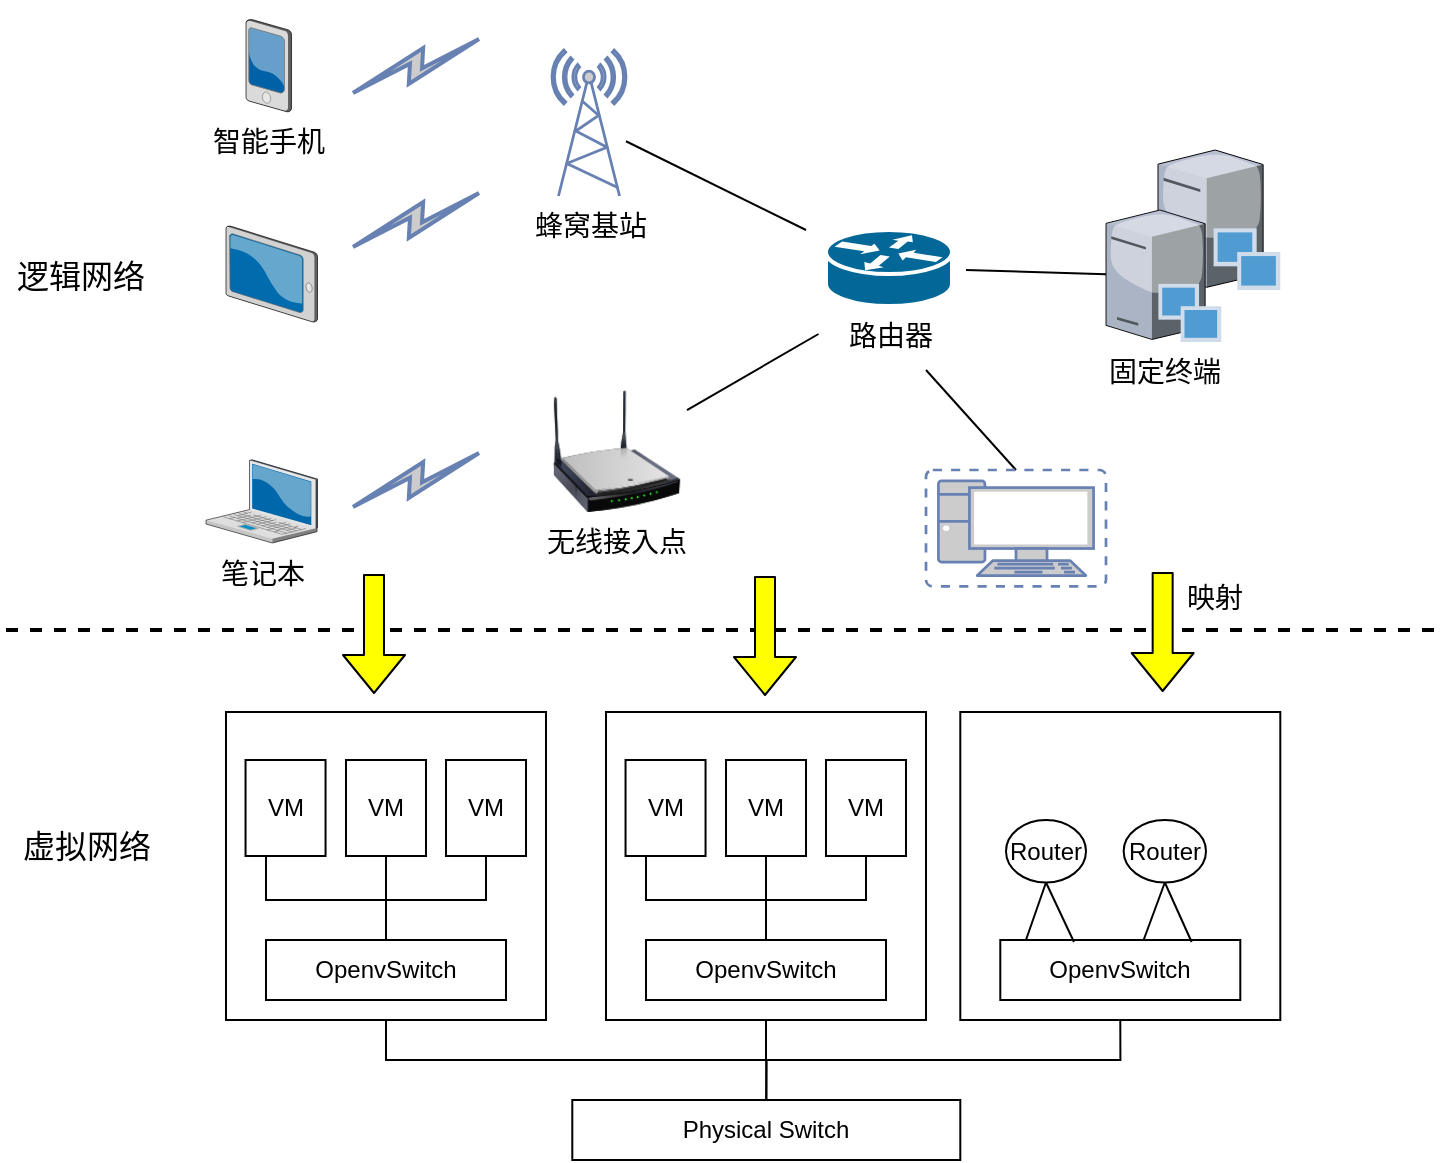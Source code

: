 <mxfile version="12.9.5" type="github">
  <diagram id="KmwrGCwzeyCqLZFn_2tw" name="逻辑网络与虚拟网络">
    <mxGraphModel dx="946" dy="467" grid="0" gridSize="10" guides="1" tooltips="1" connect="1" arrows="1" fold="1" page="1" pageScale="1" pageWidth="827" pageHeight="1169" math="0" shadow="0">
      <root>
        <mxCell id="0" />
        <mxCell id="1" parent="0" />
        <mxCell id="YLXUXDJp3LFLk9qvPLuZ-22" style="edgeStyle=none;rounded=0;orthogonalLoop=1;jettySize=auto;html=1;endArrow=none;endFill=0;" parent="1" source="3VEoIM8ZX6iH1CT_TiHG-1" edge="1">
          <mxGeometry relative="1" as="geometry">
            <mxPoint x="390" y="300" as="sourcePoint" />
            <mxPoint x="456.24" y="252" as="targetPoint" />
          </mxGeometry>
        </mxCell>
        <mxCell id="YLXUXDJp3LFLk9qvPLuZ-1" value="&lt;font style=&quot;font-size: 14px&quot; color=&quot;#000000&quot;&gt;蜂窝基站&lt;/font&gt;" style="fontColor=#0066CC;verticalAlign=top;verticalLabelPosition=bottom;labelPosition=center;align=center;html=1;outlineConnect=0;fillColor=#CCCCCC;strokeColor=#6881B3;gradientColor=none;gradientDirection=north;strokeWidth=2;shape=mxgraph.networks.radio_tower;" parent="1" vertex="1">
          <mxGeometry x="323" y="110" width="37" height="73" as="geometry" />
        </mxCell>
        <mxCell id="YLXUXDJp3LFLk9qvPLuZ-3" value="" style="verticalLabelPosition=bottom;aspect=fixed;html=1;verticalAlign=top;strokeColor=none;align=center;outlineConnect=0;shape=mxgraph.citrix.provisioning_server;" parent="1" vertex="1">
          <mxGeometry x="626" y="160" width="61.15" height="70" as="geometry" />
        </mxCell>
        <mxCell id="YLXUXDJp3LFLk9qvPLuZ-4" value="&lt;font style=&quot;font-size: 14px&quot;&gt;笔记本&lt;/font&gt;" style="verticalLabelPosition=bottom;aspect=fixed;html=1;verticalAlign=top;strokeColor=none;align=center;outlineConnect=0;shape=mxgraph.citrix.laptop_2;" parent="1" vertex="1">
          <mxGeometry x="150" y="314.91" width="55.77" height="41.59" as="geometry" />
        </mxCell>
        <mxCell id="YLXUXDJp3LFLk9qvPLuZ-5" value="&lt;font style=&quot;font-size: 14px&quot;&gt;智能手机&lt;/font&gt;" style="verticalLabelPosition=bottom;aspect=fixed;html=1;verticalAlign=top;strokeColor=none;align=center;outlineConnect=0;shape=mxgraph.citrix.pda;" parent="1" vertex="1">
          <mxGeometry x="170" y="94.7" width="22.77" height="46.3" as="geometry" />
        </mxCell>
        <mxCell id="YLXUXDJp3LFLk9qvPLuZ-6" value="" style="verticalLabelPosition=bottom;aspect=fixed;html=1;verticalAlign=top;strokeColor=none;align=center;outlineConnect=0;shape=mxgraph.citrix.tablet_2;" parent="1" vertex="1">
          <mxGeometry x="160" y="198" width="45.77" height="48" as="geometry" />
        </mxCell>
        <mxCell id="YLXUXDJp3LFLk9qvPLuZ-21" style="edgeStyle=none;rounded=0;orthogonalLoop=1;jettySize=auto;html=1;endArrow=none;endFill=0;" parent="1" target="YLXUXDJp3LFLk9qvPLuZ-1" edge="1">
          <mxGeometry relative="1" as="geometry">
            <mxPoint x="400" y="160" as="targetPoint" />
            <mxPoint x="450" y="200" as="sourcePoint" />
          </mxGeometry>
        </mxCell>
        <mxCell id="YLXUXDJp3LFLk9qvPLuZ-23" style="edgeStyle=none;rounded=0;orthogonalLoop=1;jettySize=auto;html=1;endArrow=none;endFill=0;" parent="1" target="YLXUXDJp3LFLk9qvPLuZ-8" edge="1">
          <mxGeometry relative="1" as="geometry">
            <mxPoint x="530" y="220" as="sourcePoint" />
          </mxGeometry>
        </mxCell>
        <mxCell id="YLXUXDJp3LFLk9qvPLuZ-8" value="&lt;font style=&quot;font-size: 14px&quot;&gt;固定终端&lt;/font&gt;" style="verticalLabelPosition=bottom;aspect=fixed;html=1;verticalAlign=top;strokeColor=none;align=center;outlineConnect=0;shape=mxgraph.citrix.provisioning_server;" parent="1" vertex="1">
          <mxGeometry x="600" y="190" width="57.66" height="66" as="geometry" />
        </mxCell>
        <mxCell id="YLXUXDJp3LFLk9qvPLuZ-24" value="" style="html=1;outlineConnect=0;fillColor=#CCCCCC;strokeColor=#6881B3;gradientColor=none;gradientDirection=north;strokeWidth=2;shape=mxgraph.networks.comm_link_edge;html=1;endArrow=none;endFill=0;" parent="1" edge="1">
          <mxGeometry width="100" height="100" relative="1" as="geometry">
            <mxPoint x="220" y="133" as="sourcePoint" />
            <mxPoint x="290" y="103" as="targetPoint" />
          </mxGeometry>
        </mxCell>
        <mxCell id="YLXUXDJp3LFLk9qvPLuZ-25" value="" style="html=1;outlineConnect=0;fillColor=#CCCCCC;strokeColor=#6881B3;gradientColor=none;gradientDirection=north;strokeWidth=2;shape=mxgraph.networks.comm_link_edge;html=1;endArrow=none;endFill=0;" parent="1" edge="1">
          <mxGeometry width="100" height="100" relative="1" as="geometry">
            <mxPoint x="220" y="210" as="sourcePoint" />
            <mxPoint x="290" y="180" as="targetPoint" />
          </mxGeometry>
        </mxCell>
        <mxCell id="YLXUXDJp3LFLk9qvPLuZ-26" value="" style="html=1;outlineConnect=0;fillColor=#CCCCCC;strokeColor=#6881B3;gradientColor=none;gradientDirection=north;strokeWidth=2;shape=mxgraph.networks.comm_link_edge;html=1;endArrow=none;endFill=0;" parent="1" edge="1">
          <mxGeometry width="100" height="100" relative="1" as="geometry">
            <mxPoint x="220" y="340" as="sourcePoint" />
            <mxPoint x="290" y="310" as="targetPoint" />
          </mxGeometry>
        </mxCell>
        <mxCell id="3VEoIM8ZX6iH1CT_TiHG-1" value="&lt;font style=&quot;font-size: 14px&quot;&gt;无线接入点&lt;/font&gt;" style="image;html=1;labelBackgroundColor=#ffffff;image=img/lib/clip_art/networking/Wireless_Router_N_128x128.png" parent="1" vertex="1">
          <mxGeometry x="320" y="280" width="70.5" height="61" as="geometry" />
        </mxCell>
        <mxCell id="3VEoIM8ZX6iH1CT_TiHG-15" style="rounded=0;orthogonalLoop=1;jettySize=auto;html=1;entryX=0.5;entryY=0;entryDx=0;entryDy=0;entryPerimeter=0;strokeWidth=1;endArrow=none;endFill=0;" parent="1" target="3VEoIM8ZX6iH1CT_TiHG-9" edge="1">
          <mxGeometry relative="1" as="geometry">
            <mxPoint x="510" y="270" as="sourcePoint" />
          </mxGeometry>
        </mxCell>
        <mxCell id="3VEoIM8ZX6iH1CT_TiHG-2" value="&lt;font style=&quot;font-size: 14px&quot;&gt;路由器&lt;/font&gt;" style="shape=mxgraph.cisco.routers.router;html=1;dashed=0;fillColor=#036897;strokeColor=#ffffff;strokeWidth=2;verticalLabelPosition=bottom;verticalAlign=top" parent="1" vertex="1">
          <mxGeometry x="460" y="200" width="63" height="38" as="geometry" />
        </mxCell>
        <mxCell id="3VEoIM8ZX6iH1CT_TiHG-3" value="" style="endArrow=none;dashed=1;html=1;strokeWidth=2;" parent="1" edge="1">
          <mxGeometry width="50" height="50" relative="1" as="geometry">
            <mxPoint x="50" y="400" as="sourcePoint" />
            <mxPoint x="764" y="400" as="targetPoint" />
          </mxGeometry>
        </mxCell>
        <mxCell id="3VEoIM8ZX6iH1CT_TiHG-4" value="&lt;font style=&quot;font-size: 16px&quot;&gt;逻辑网络&lt;/font&gt;" style="text;html=1;align=center;verticalAlign=middle;resizable=0;points=[];autosize=1;" parent="1" vertex="1">
          <mxGeometry x="47" y="213" width="80" height="20" as="geometry" />
        </mxCell>
        <mxCell id="3VEoIM8ZX6iH1CT_TiHG-5" value="&lt;font style=&quot;font-size: 16px&quot;&gt;虚拟网络&lt;/font&gt;" style="text;html=1;align=center;verticalAlign=middle;resizable=0;points=[];autosize=1;" parent="1" vertex="1">
          <mxGeometry x="50" y="498" width="80" height="20" as="geometry" />
        </mxCell>
        <mxCell id="3VEoIM8ZX6iH1CT_TiHG-9" value="" style="fontColor=#0066CC;verticalAlign=top;verticalLabelPosition=bottom;labelPosition=center;align=center;html=1;outlineConnect=0;fillColor=#CCCCCC;strokeColor=#6881B3;gradientColor=none;gradientDirection=north;strokeWidth=2;shape=mxgraph.networks.virtual_pc;" parent="1" vertex="1">
          <mxGeometry x="510" y="320" width="90" height="58.21" as="geometry" />
        </mxCell>
        <mxCell id="Uka52kCuvuWvv9zvL4SE-32" style="edgeStyle=orthogonalEdgeStyle;rounded=0;orthogonalLoop=1;jettySize=auto;html=1;exitX=0.5;exitY=1;exitDx=0;exitDy=0;entryX=0.5;entryY=0;entryDx=0;entryDy=0;endArrow=none;endFill=0;" edge="1" parent="1" source="3VEoIM8ZX6iH1CT_TiHG-16" target="Uka52kCuvuWvv9zvL4SE-31">
          <mxGeometry relative="1" as="geometry" />
        </mxCell>
        <mxCell id="3VEoIM8ZX6iH1CT_TiHG-16" value="" style="rounded=0;whiteSpace=wrap;html=1;" parent="1" vertex="1">
          <mxGeometry x="160" y="441" width="160" height="154" as="geometry" />
        </mxCell>
        <mxCell id="Uka52kCuvuWvv9zvL4SE-6" style="edgeStyle=orthogonalEdgeStyle;rounded=0;orthogonalLoop=1;jettySize=auto;html=1;exitX=0.5;exitY=1;exitDx=0;exitDy=0;endArrow=none;endFill=0;" edge="1" parent="1" source="3VEoIM8ZX6iH1CT_TiHG-17" target="Uka52kCuvuWvv9zvL4SE-5">
          <mxGeometry relative="1" as="geometry">
            <Array as="points">
              <mxPoint x="180" y="535" />
              <mxPoint x="240" y="535" />
            </Array>
          </mxGeometry>
        </mxCell>
        <mxCell id="3VEoIM8ZX6iH1CT_TiHG-17" value="VM" style="rounded=0;whiteSpace=wrap;html=1;" parent="1" vertex="1">
          <mxGeometry x="169.77" y="465" width="40" height="48" as="geometry" />
        </mxCell>
        <mxCell id="3VEoIM8ZX6iH1CT_TiHG-18" value="" style="shape=flexArrow;endArrow=classic;html=1;strokeWidth=1;fillColor=#FFFF00;strokeColor=#000000;" parent="1" edge="1">
          <mxGeometry width="50" height="50" relative="1" as="geometry">
            <mxPoint x="429.5" y="373" as="sourcePoint" />
            <mxPoint x="429.5" y="433" as="targetPoint" />
          </mxGeometry>
        </mxCell>
        <mxCell id="Uka52kCuvuWvv9zvL4SE-7" style="edgeStyle=orthogonalEdgeStyle;rounded=0;orthogonalLoop=1;jettySize=auto;html=1;exitX=0.5;exitY=1;exitDx=0;exitDy=0;endArrow=none;endFill=0;" edge="1" parent="1" source="Uka52kCuvuWvv9zvL4SE-3">
          <mxGeometry relative="1" as="geometry">
            <mxPoint x="240" y="545" as="targetPoint" />
          </mxGeometry>
        </mxCell>
        <mxCell id="Uka52kCuvuWvv9zvL4SE-3" value="VM" style="rounded=0;whiteSpace=wrap;html=1;" vertex="1" parent="1">
          <mxGeometry x="220" y="465" width="40" height="48" as="geometry" />
        </mxCell>
        <mxCell id="Uka52kCuvuWvv9zvL4SE-8" style="edgeStyle=orthogonalEdgeStyle;rounded=0;orthogonalLoop=1;jettySize=auto;html=1;exitX=0.5;exitY=1;exitDx=0;exitDy=0;endArrow=none;endFill=0;" edge="1" parent="1">
          <mxGeometry relative="1" as="geometry">
            <mxPoint x="240" y="555" as="targetPoint" />
            <mxPoint x="290" y="513" as="sourcePoint" />
            <Array as="points">
              <mxPoint x="290" y="535" />
              <mxPoint x="240" y="535" />
            </Array>
          </mxGeometry>
        </mxCell>
        <mxCell id="Uka52kCuvuWvv9zvL4SE-4" value="VM" style="rounded=0;whiteSpace=wrap;html=1;" vertex="1" parent="1">
          <mxGeometry x="270" y="465" width="40" height="48" as="geometry" />
        </mxCell>
        <mxCell id="Uka52kCuvuWvv9zvL4SE-5" value="OpenvSwitch" style="rounded=0;whiteSpace=wrap;html=1;" vertex="1" parent="1">
          <mxGeometry x="180" y="555" width="120" height="30" as="geometry" />
        </mxCell>
        <mxCell id="Uka52kCuvuWvv9zvL4SE-33" style="edgeStyle=orthogonalEdgeStyle;rounded=0;orthogonalLoop=1;jettySize=auto;html=1;exitX=0.5;exitY=1;exitDx=0;exitDy=0;endArrow=none;endFill=0;" edge="1" parent="1" source="Uka52kCuvuWvv9zvL4SE-9">
          <mxGeometry relative="1" as="geometry">
            <mxPoint x="430" y="615" as="targetPoint" />
          </mxGeometry>
        </mxCell>
        <mxCell id="Uka52kCuvuWvv9zvL4SE-9" value="" style="rounded=0;whiteSpace=wrap;html=1;" vertex="1" parent="1">
          <mxGeometry x="350" y="441" width="160" height="154" as="geometry" />
        </mxCell>
        <mxCell id="Uka52kCuvuWvv9zvL4SE-10" style="edgeStyle=orthogonalEdgeStyle;rounded=0;orthogonalLoop=1;jettySize=auto;html=1;exitX=0.5;exitY=1;exitDx=0;exitDy=0;endArrow=none;endFill=0;" edge="1" parent="1" source="Uka52kCuvuWvv9zvL4SE-11" target="Uka52kCuvuWvv9zvL4SE-16">
          <mxGeometry relative="1" as="geometry">
            <Array as="points">
              <mxPoint x="370" y="535" />
              <mxPoint x="430" y="535" />
            </Array>
          </mxGeometry>
        </mxCell>
        <mxCell id="Uka52kCuvuWvv9zvL4SE-11" value="VM" style="rounded=0;whiteSpace=wrap;html=1;" vertex="1" parent="1">
          <mxGeometry x="359.77" y="465" width="40" height="48" as="geometry" />
        </mxCell>
        <mxCell id="Uka52kCuvuWvv9zvL4SE-12" style="edgeStyle=orthogonalEdgeStyle;rounded=0;orthogonalLoop=1;jettySize=auto;html=1;exitX=0.5;exitY=1;exitDx=0;exitDy=0;endArrow=none;endFill=0;" edge="1" parent="1" source="Uka52kCuvuWvv9zvL4SE-13">
          <mxGeometry relative="1" as="geometry">
            <mxPoint x="430" y="545" as="targetPoint" />
          </mxGeometry>
        </mxCell>
        <mxCell id="Uka52kCuvuWvv9zvL4SE-13" value="VM" style="rounded=0;whiteSpace=wrap;html=1;" vertex="1" parent="1">
          <mxGeometry x="410" y="465" width="40" height="48" as="geometry" />
        </mxCell>
        <mxCell id="Uka52kCuvuWvv9zvL4SE-14" style="edgeStyle=orthogonalEdgeStyle;rounded=0;orthogonalLoop=1;jettySize=auto;html=1;exitX=0.5;exitY=1;exitDx=0;exitDy=0;endArrow=none;endFill=0;" edge="1" parent="1">
          <mxGeometry relative="1" as="geometry">
            <mxPoint x="430" y="555" as="targetPoint" />
            <mxPoint x="480" y="513" as="sourcePoint" />
            <Array as="points">
              <mxPoint x="480" y="535" />
              <mxPoint x="430" y="535" />
            </Array>
          </mxGeometry>
        </mxCell>
        <mxCell id="Uka52kCuvuWvv9zvL4SE-15" value="VM" style="rounded=0;whiteSpace=wrap;html=1;" vertex="1" parent="1">
          <mxGeometry x="460" y="465" width="40" height="48" as="geometry" />
        </mxCell>
        <mxCell id="Uka52kCuvuWvv9zvL4SE-16" value="OpenvSwitch" style="rounded=0;whiteSpace=wrap;html=1;" vertex="1" parent="1">
          <mxGeometry x="370" y="555" width="120" height="30" as="geometry" />
        </mxCell>
        <mxCell id="Uka52kCuvuWvv9zvL4SE-34" style="edgeStyle=orthogonalEdgeStyle;rounded=0;orthogonalLoop=1;jettySize=auto;html=1;exitX=0.5;exitY=1;exitDx=0;exitDy=0;entryX=0.5;entryY=0;entryDx=0;entryDy=0;endArrow=none;endFill=0;" edge="1" parent="1" source="Uka52kCuvuWvv9zvL4SE-17" target="Uka52kCuvuWvv9zvL4SE-31">
          <mxGeometry relative="1" as="geometry" />
        </mxCell>
        <mxCell id="Uka52kCuvuWvv9zvL4SE-17" value="" style="rounded=0;whiteSpace=wrap;html=1;" vertex="1" parent="1">
          <mxGeometry x="527.15" y="441" width="160" height="154" as="geometry" />
        </mxCell>
        <mxCell id="Uka52kCuvuWvv9zvL4SE-24" value="OpenvSwitch" style="rounded=0;whiteSpace=wrap;html=1;" vertex="1" parent="1">
          <mxGeometry x="547.15" y="555" width="120" height="30" as="geometry" />
        </mxCell>
        <mxCell id="Uka52kCuvuWvv9zvL4SE-26" style="rounded=0;orthogonalLoop=1;jettySize=auto;html=1;exitX=0.5;exitY=1;exitDx=0;exitDy=0;entryX=0.107;entryY=0;entryDx=0;entryDy=0;endArrow=none;endFill=0;entryPerimeter=0;" edge="1" parent="1" source="Uka52kCuvuWvv9zvL4SE-25" target="Uka52kCuvuWvv9zvL4SE-24">
          <mxGeometry relative="1" as="geometry" />
        </mxCell>
        <mxCell id="Uka52kCuvuWvv9zvL4SE-27" style="edgeStyle=none;rounded=0;orthogonalLoop=1;jettySize=auto;html=1;exitX=0.5;exitY=1;exitDx=0;exitDy=0;entryX=0.307;entryY=0.033;entryDx=0;entryDy=0;entryPerimeter=0;endArrow=none;endFill=0;" edge="1" parent="1" source="Uka52kCuvuWvv9zvL4SE-25" target="Uka52kCuvuWvv9zvL4SE-24">
          <mxGeometry relative="1" as="geometry" />
        </mxCell>
        <mxCell id="Uka52kCuvuWvv9zvL4SE-25" value="Router" style="ellipse;whiteSpace=wrap;html=1;" vertex="1" parent="1">
          <mxGeometry x="550" y="495" width="40" height="31.25" as="geometry" />
        </mxCell>
        <mxCell id="Uka52kCuvuWvv9zvL4SE-28" style="rounded=0;orthogonalLoop=1;jettySize=auto;html=1;exitX=0.5;exitY=1;exitDx=0;exitDy=0;entryX=0.107;entryY=0;entryDx=0;entryDy=0;endArrow=none;endFill=0;entryPerimeter=0;" edge="1" parent="1" source="Uka52kCuvuWvv9zvL4SE-30">
          <mxGeometry relative="1" as="geometry">
            <mxPoint x="618.82" y="555" as="targetPoint" />
          </mxGeometry>
        </mxCell>
        <mxCell id="Uka52kCuvuWvv9zvL4SE-29" style="edgeStyle=none;rounded=0;orthogonalLoop=1;jettySize=auto;html=1;exitX=0.5;exitY=1;exitDx=0;exitDy=0;entryX=0.307;entryY=0.033;entryDx=0;entryDy=0;entryPerimeter=0;endArrow=none;endFill=0;" edge="1" parent="1" source="Uka52kCuvuWvv9zvL4SE-30">
          <mxGeometry relative="1" as="geometry">
            <mxPoint x="642.82" y="555.99" as="targetPoint" />
          </mxGeometry>
        </mxCell>
        <mxCell id="Uka52kCuvuWvv9zvL4SE-30" value="Router" style="ellipse;whiteSpace=wrap;html=1;" vertex="1" parent="1">
          <mxGeometry x="608.83" y="495" width="41.17" height="31.25" as="geometry" />
        </mxCell>
        <mxCell id="Uka52kCuvuWvv9zvL4SE-31" value="Physical Switch" style="rounded=0;whiteSpace=wrap;html=1;" vertex="1" parent="1">
          <mxGeometry x="333.15" y="635" width="194" height="30" as="geometry" />
        </mxCell>
        <mxCell id="Uka52kCuvuWvv9zvL4SE-35" value="" style="shape=flexArrow;endArrow=classic;html=1;strokeWidth=1;fillColor=#FFFF00;strokeColor=#000000;" edge="1" parent="1">
          <mxGeometry width="50" height="50" relative="1" as="geometry">
            <mxPoint x="628.33" y="371" as="sourcePoint" />
            <mxPoint x="628.33" y="431" as="targetPoint" />
          </mxGeometry>
        </mxCell>
        <mxCell id="Uka52kCuvuWvv9zvL4SE-36" value="" style="shape=flexArrow;endArrow=classic;html=1;strokeWidth=1;fillColor=#FFFF00;strokeColor=#000000;" edge="1" parent="1">
          <mxGeometry width="50" height="50" relative="1" as="geometry">
            <mxPoint x="234" y="372" as="sourcePoint" />
            <mxPoint x="234" y="432" as="targetPoint" />
          </mxGeometry>
        </mxCell>
        <mxCell id="Uka52kCuvuWvv9zvL4SE-37" value="&lt;font style=&quot;font-size: 14px&quot;&gt;映射&lt;/font&gt;" style="text;html=1;align=center;verticalAlign=middle;resizable=0;points=[];autosize=1;" vertex="1" parent="1">
          <mxGeometry x="635" y="374" width="38" height="19" as="geometry" />
        </mxCell>
      </root>
    </mxGraphModel>
  </diagram>
</mxfile>
